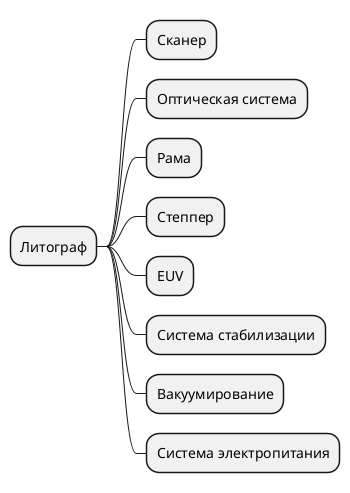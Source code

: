 @startmindmap
* Литограф
** Сканер
** Оптическая система
** Рама
** Степпер
** EUV
** Система стабилизации
** Вакуумирование
** Система электропитания
@endmindmap
